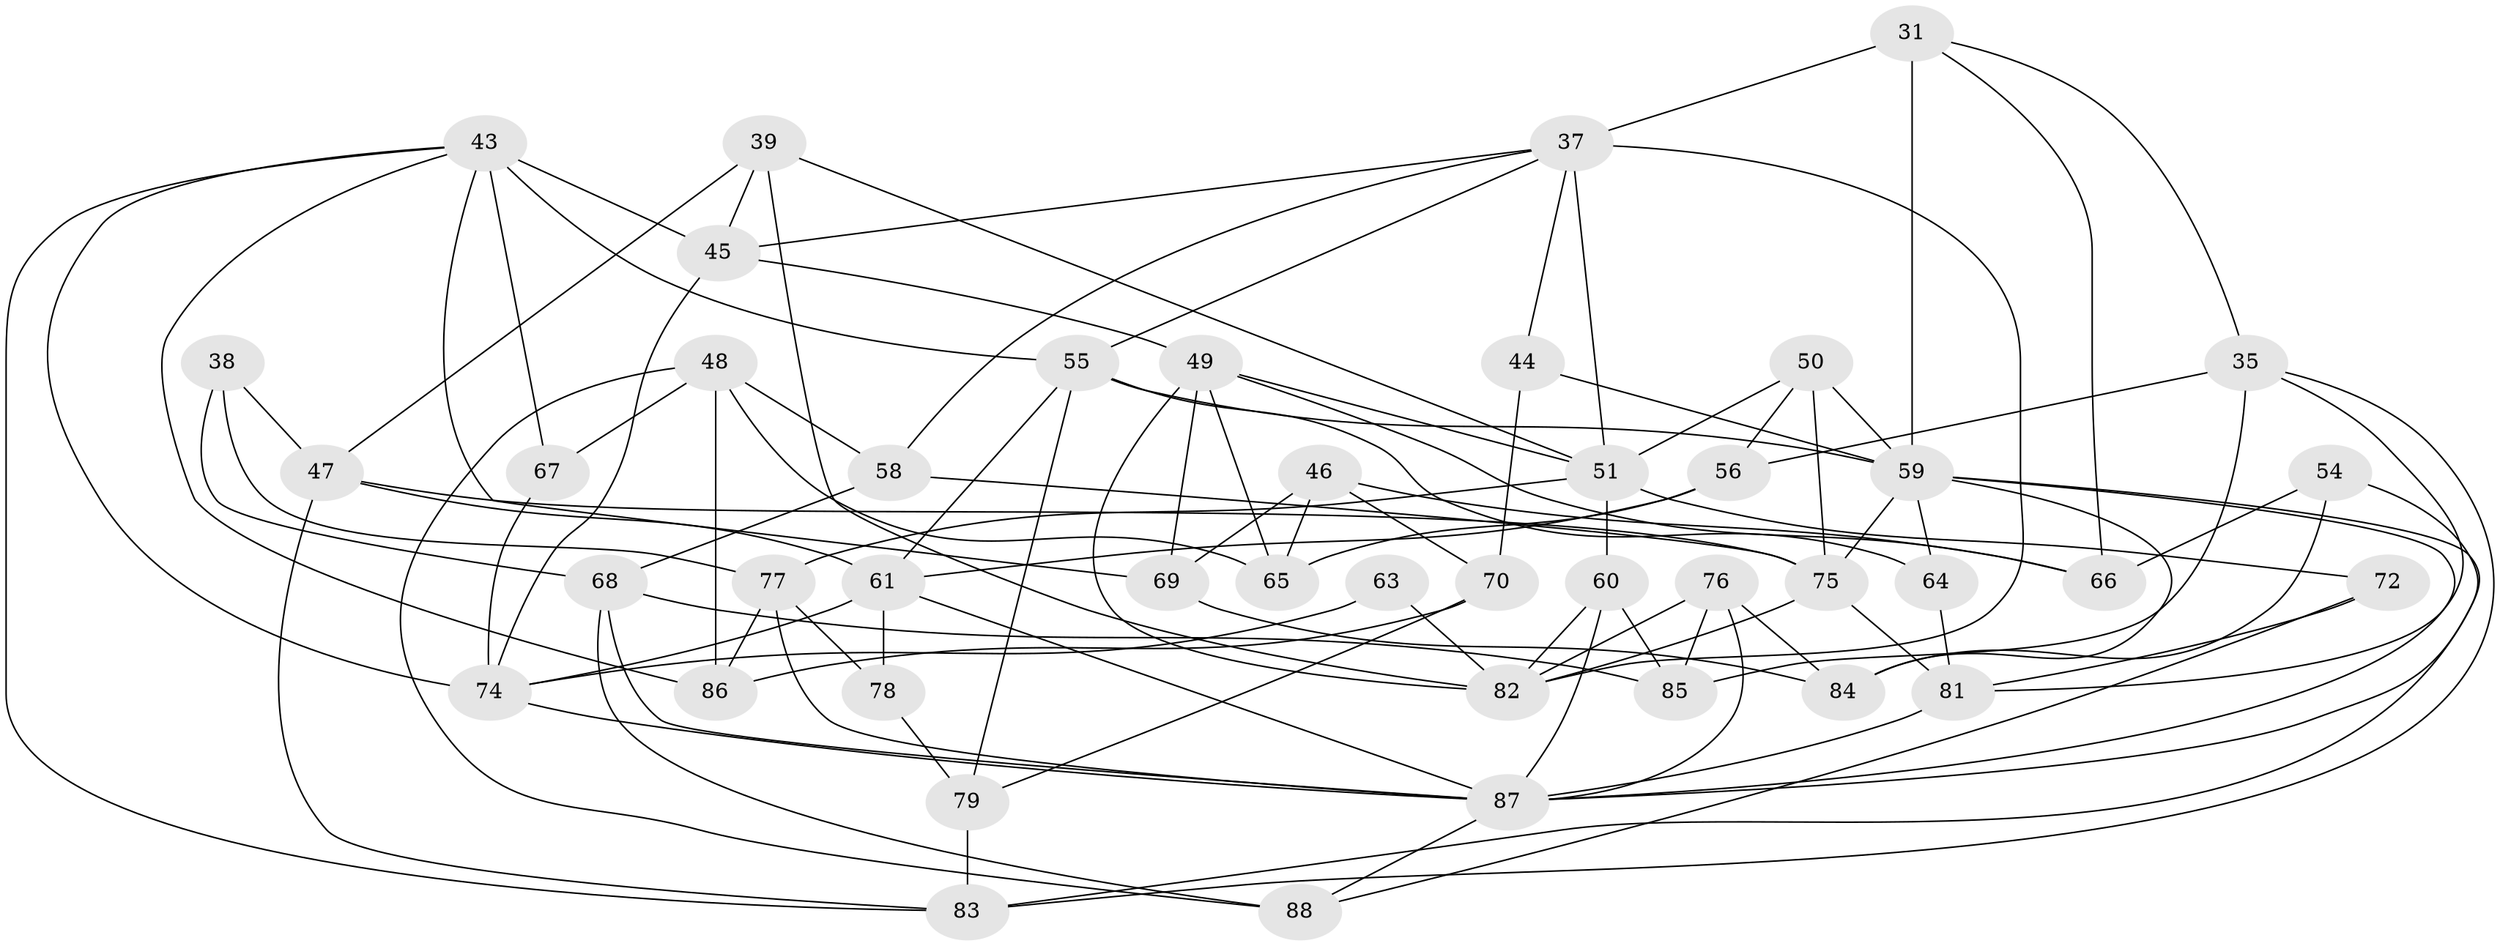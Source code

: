 // original degree distribution, {4: 1.0}
// Generated by graph-tools (version 1.1) at 2025/02/03/04/25 22:02:45]
// undirected, 44 vertices, 104 edges
graph export_dot {
graph [start="1"]
  node [color=gray90,style=filled];
  31 [super="+30"];
  35 [super="+13"];
  37 [super="+4"];
  38;
  39;
  43 [super="+20+42"];
  44;
  45 [super="+27"];
  46;
  47 [super="+15"];
  48 [super="+32"];
  49 [super="+34"];
  50;
  51 [super="+19"];
  54;
  55 [super="+33"];
  56;
  58;
  59 [super="+28+41"];
  60;
  61 [super="+53"];
  63;
  64;
  65;
  66;
  67;
  68 [super="+9"];
  69;
  70;
  72;
  74 [super="+8+40"];
  75 [super="+73+26"];
  76 [super="+18"];
  77 [super="+57"];
  78;
  79 [super="+21"];
  81 [super="+23"];
  82 [super="+7+14"];
  83 [super="+62"];
  84 [super="+22"];
  85 [super="+11"];
  86;
  87 [super="+29+80+71"];
  88 [super="+36"];
  31 -- 66;
  31 -- 35;
  31 -- 37;
  31 -- 59 [weight=3];
  35 -- 81;
  35 -- 85 [weight=2];
  35 -- 56;
  35 -- 83;
  37 -- 44;
  37 -- 51 [weight=2];
  37 -- 55 [weight=2];
  37 -- 58;
  37 -- 82 [weight=2];
  37 -- 45;
  38 -- 77;
  38 -- 47;
  38 -- 68 [weight=2];
  39 -- 45;
  39 -- 82;
  39 -- 51;
  39 -- 47;
  43 -- 74;
  43 -- 67;
  43 -- 83;
  43 -- 55;
  43 -- 69;
  43 -- 45 [weight=2];
  43 -- 86;
  44 -- 70;
  44 -- 59 [weight=2];
  45 -- 74;
  45 -- 49;
  46 -- 70;
  46 -- 69;
  46 -- 66;
  46 -- 65;
  47 -- 83;
  47 -- 75 [weight=2];
  47 -- 61;
  48 -- 86;
  48 -- 65;
  48 -- 88 [weight=2];
  48 -- 67;
  48 -- 58;
  49 -- 82;
  49 -- 65;
  49 -- 51;
  49 -- 66;
  49 -- 69;
  50 -- 51;
  50 -- 56;
  50 -- 75;
  50 -- 59;
  51 -- 72;
  51 -- 60;
  51 -- 77;
  54 -- 66;
  54 -- 84 [weight=2];
  54 -- 87;
  55 -- 79 [weight=2];
  55 -- 64;
  55 -- 59 [weight=2];
  55 -- 61 [weight=2];
  56 -- 65;
  56 -- 61;
  58 -- 68;
  58 -- 75;
  59 -- 87 [weight=2];
  59 -- 84;
  59 -- 75;
  59 -- 64;
  59 -- 83;
  60 -- 85;
  60 -- 82;
  60 -- 87;
  61 -- 78;
  61 -- 87;
  61 -- 74 [weight=2];
  63 -- 82 [weight=2];
  63 -- 74 [weight=2];
  64 -- 81 [weight=2];
  67 -- 74 [weight=2];
  68 -- 87;
  68 -- 85;
  68 -- 88;
  69 -- 84;
  70 -- 86;
  70 -- 79;
  72 -- 88 [weight=2];
  72 -- 81;
  74 -- 87 [weight=2];
  75 -- 82 [weight=2];
  75 -- 81;
  76 -- 84 [weight=2];
  76 -- 85 [weight=2];
  76 -- 82;
  76 -- 87;
  77 -- 86;
  77 -- 78 [weight=2];
  77 -- 87;
  78 -- 79;
  79 -- 83 [weight=2];
  81 -- 87;
  87 -- 88;
}
